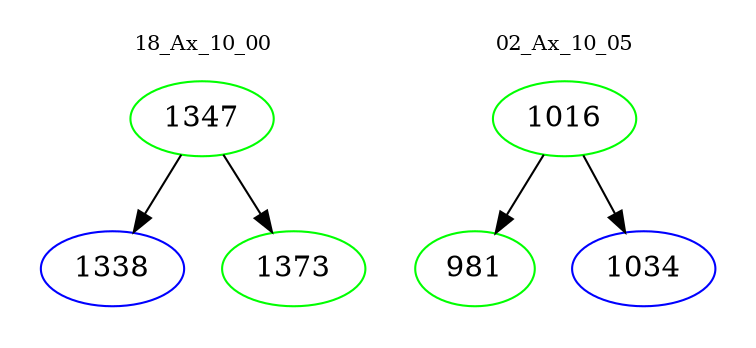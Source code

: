 digraph{
subgraph cluster_0 {
color = white
label = "18_Ax_10_00";
fontsize=10;
T0_1347 [label="1347", color="green"]
T0_1347 -> T0_1338 [color="black"]
T0_1338 [label="1338", color="blue"]
T0_1347 -> T0_1373 [color="black"]
T0_1373 [label="1373", color="green"]
}
subgraph cluster_1 {
color = white
label = "02_Ax_10_05";
fontsize=10;
T1_1016 [label="1016", color="green"]
T1_1016 -> T1_981 [color="black"]
T1_981 [label="981", color="green"]
T1_1016 -> T1_1034 [color="black"]
T1_1034 [label="1034", color="blue"]
}
}
